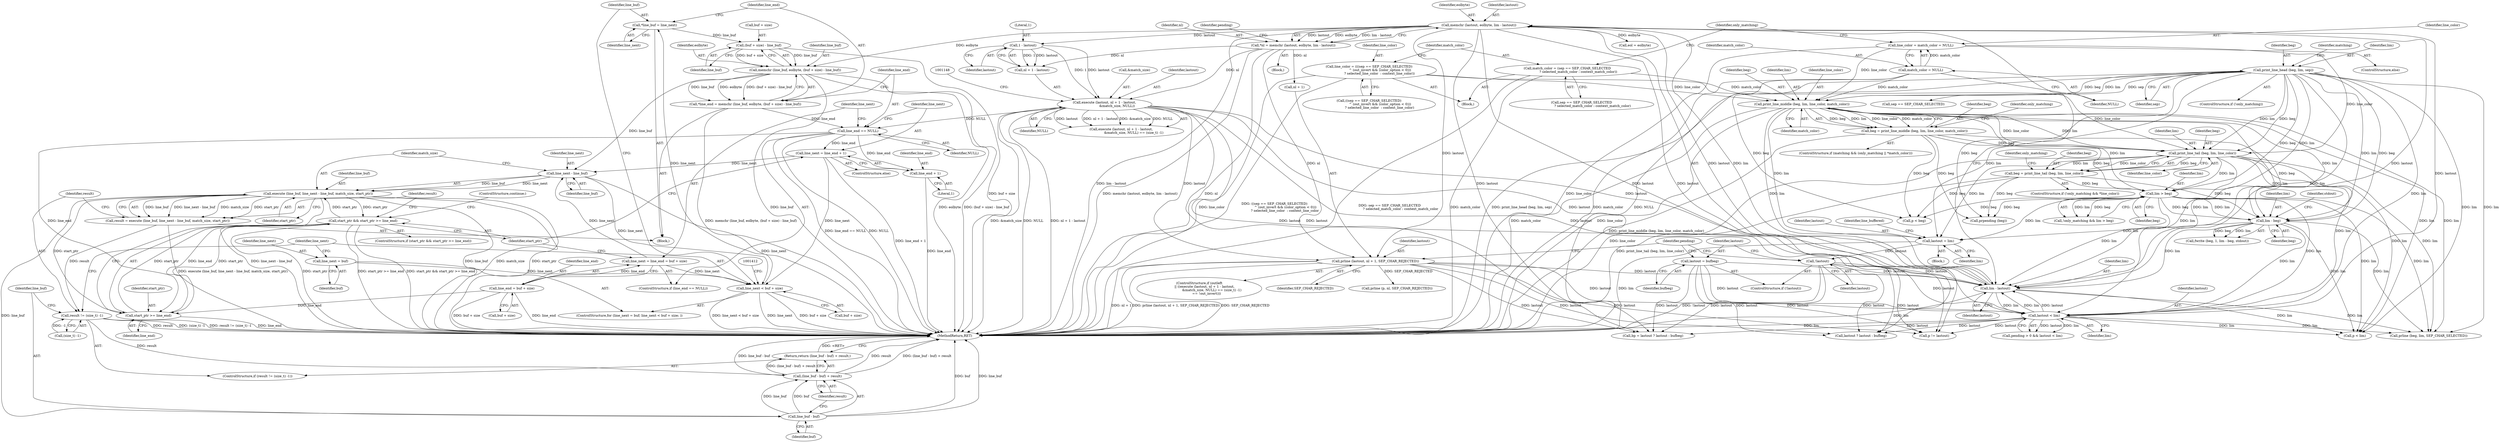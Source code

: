 digraph "0_savannah_8fcf61523644df42e1905c81bed26838e0b04f91@pointer" {
"1001350" [label="(Call,*line_buf = line_next)"];
"1001343" [label="(Call,line_next < buf + size)"];
"1001376" [label="(Call,line_next = line_end + 1)"];
"1001365" [label="(Call,line_end == NULL)"];
"1001354" [label="(Call,*line_end = memchr (line_buf, eolbyte, (buf + size) - line_buf))"];
"1001356" [label="(Call,memchr (line_buf, eolbyte, (buf + size) - line_buf))"];
"1001359" [label="(Call,(buf + size) - line_buf)"];
"1001350" [label="(Call,*line_buf = line_next)"];
"1001123" [label="(Call,memchr (lastout, eolbyte, lim - lastout))"];
"1001126" [label="(Call,lim - lastout)"];
"1001116" [label="(Call,lastout < lim)"];
"1001153" [label="(Call,prline (lastout, nl + 1, SEP_CHAR_REJECTED))"];
"1001137" [label="(Call,execute (lastout, nl + 1 - lastout,\n                        &match_size, NULL))"];
"1001141" [label="(Call,1 - lastout)"];
"1001121" [label="(Call,*nl = memchr (lastout, eolbyte, lim - lastout))"];
"1001108" [label="(Call,lastout = bufbeg)"];
"1001106" [label="(Call,!lastout)"];
"1001097" [label="(Call,lastout = lim)"];
"1001054" [label="(Call,print_line_middle (beg, lim, line_color, match_color))"];
"1000988" [label="(Call,print_line_head (beg, lim, sep))"];
"1001027" [label="(Call,line_color = match_color = NULL)"];
"1001029" [label="(Call,match_color = NULL)"];
"1001004" [label="(Call,line_color = (((sep == SEP_CHAR_SELECTED)\n                     ^ (out_invert && (color_option < 0)))\n                    ? selected_line_color  : context_line_color))"];
"1001018" [label="(Call,match_color = (sep == SEP_CHAR_SELECTED\n                     ? selected_match_color : context_match_color))"];
"1001067" [label="(Call,print_line_tail (beg, lim, line_color))"];
"1001052" [label="(Call,beg = print_line_middle (beg, lim, line_color, match_color))"];
"1001075" [label="(Call,lim > beg)"];
"1001065" [label="(Call,beg = print_line_tail (beg, lim, line_color))"];
"1001081" [label="(Call,lim - beg)"];
"1001392" [label="(Call,line_next - line_buf)"];
"1001368" [label="(Call,line_next = line_end = buf + size)"];
"1001370" [label="(Call,line_end = buf + size)"];
"1001340" [label="(Call,line_next = buf)"];
"1001390" [label="(Call,execute (line_buf, line_next - line_buf, match_size, start_ptr))"];
"1001382" [label="(Call,start_ptr && start_ptr >= line_end)"];
"1001384" [label="(Call,start_ptr >= line_end)"];
"1001388" [label="(Call,result = execute (line_buf, line_next - line_buf, match_size, start_ptr))"];
"1001398" [label="(Call,result != (size_t) -1)"];
"1001405" [label="(Call,(line_buf - buf) + result)"];
"1001404" [label="(Return,return (line_buf - buf) + result;)"];
"1001406" [label="(Call,line_buf - buf)"];
"1001378" [label="(Call,line_end + 1)"];
"1001396" [label="(Identifier,start_ptr)"];
"1001045" [label="(ControlStructure,if (matching && (only_matching || *match_color)))"];
"1001415" [label="(MethodReturn,RET)"];
"1001005" [label="(Identifier,line_color)"];
"1001078" [label="(Call,fwrite (beg, 1, lim - beg, stdout))"];
"1001394" [label="(Identifier,line_buf)"];
"1001122" [label="(Identifier,nl)"];
"1001378" [label="(Call,line_end + 1)"];
"1001105" [label="(ControlStructure,if (!lastout))"];
"1001375" [label="(ControlStructure,else)"];
"1001399" [label="(Identifier,result)"];
"1001098" [label="(Identifier,lastout)"];
"1001409" [label="(Identifier,result)"];
"1000985" [label="(ControlStructure,if (!only_matching))"];
"1001074" [label="(Identifier,only_matching)"];
"1001070" [label="(Identifier,line_color)"];
"1001369" [label="(Identifier,line_next)"];
"1001059" [label="(ControlStructure,if (!only_matching && *line_color))"];
"1001388" [label="(Call,result = execute (line_buf, line_next - line_buf, match_size, start_ptr))"];
"1001144" [label="(Call,&match_size)"];
"1001356" [label="(Call,memchr (line_buf, eolbyte, (buf + size) - line_buf))"];
"1001052" [label="(Call,beg = print_line_middle (beg, lim, line_color, match_color))"];
"1001365" [label="(Call,line_end == NULL)"];
"1001384" [label="(Call,start_ptr >= line_end)"];
"1001153" [label="(Call,prline (lastout, nl + 1, SEP_CHAR_REJECTED))"];
"1001360" [label="(Call,buf + size)"];
"1000988" [label="(Call,print_line_head (beg, lim, sep))"];
"1001169" [label="(Call,eol = eolbyte)"];
"1001185" [label="(Call,lastout ? lastout : bufbeg)"];
"1001146" [label="(Identifier,NULL)"];
"1001065" [label="(Call,beg = print_line_tail (beg, lim, line_color))"];
"1001004" [label="(Call,line_color = (((sep == SEP_CHAR_SELECTED)\n                     ^ (out_invert && (color_option < 0)))\n                    ? selected_line_color  : context_line_color))"];
"1001376" [label="(Call,line_next = line_end + 1)"];
"1001053" [label="(Identifier,beg)"];
"1001391" [label="(Identifier,line_buf)"];
"1001405" [label="(Call,(line_buf - buf) + result)"];
"1000981" [label="(Block,)"];
"1001055" [label="(Identifier,beg)"];
"1001181" [label="(Call,prpending (beg))"];
"1001379" [label="(Identifier,line_end)"];
"1001357" [label="(Identifier,line_buf)"];
"1001121" [label="(Call,*nl = memchr (lastout, eolbyte, lim - lastout))"];
"1001068" [label="(Identifier,beg)"];
"1001112" [label="(Call,pending > 0 && lastout < lim)"];
"1001141" [label="(Call,1 - lastout)"];
"1001343" [label="(Call,line_next < buf + size)"];
"1001340" [label="(Call,line_next = buf)"];
"1001348" [label="(Block,)"];
"1000993" [label="(Identifier,matching)"];
"1001099" [label="(Identifier,lim)"];
"1001398" [label="(Call,result != (size_t) -1)"];
"1001035" [label="(Identifier,only_matching)"];
"1001018" [label="(Call,match_color = (sep == SEP_CHAR_SELECTED\n                     ? selected_match_color : context_match_color))"];
"1001003" [label="(Block,)"];
"1001066" [label="(Identifier,beg)"];
"1000990" [label="(Identifier,lim)"];
"1001031" [label="(Identifier,NULL)"];
"1001380" [label="(Literal,1)"];
"1001250" [label="(Call,prline (p, nl, SEP_CHAR_REJECTED))"];
"1001397" [label="(ControlStructure,if (result != (size_t) -1))"];
"1001370" [label="(Call,line_end = buf + size)"];
"1001109" [label="(Identifier,lastout)"];
"1001069" [label="(Identifier,lim)"];
"1001142" [label="(Literal,1)"];
"1001056" [label="(Identifier,lim)"];
"1001377" [label="(Identifier,line_next)"];
"1001392" [label="(Call,line_next - line_buf)"];
"1001219" [label="(Call,p != lastout)"];
"1001029" [label="(Call,match_color = NULL)"];
"1001359" [label="(Call,(buf + size) - line_buf)"];
"1001125" [label="(Identifier,eolbyte)"];
"1001138" [label="(Identifier,lastout)"];
"1001132" [label="(ControlStructure,if (outleft\n          || ((execute (lastout, nl + 1 - lastout,\n                        &match_size, NULL) == (size_t) -1)\n              == !out_invert)))"];
"1001107" [label="(Identifier,lastout)"];
"1001097" [label="(Call,lastout = lim)"];
"1001235" [label="(Call,p < beg)"];
"1001155" [label="(Call,nl + 1)"];
"1001350" [label="(Call,*line_buf = line_next)"];
"1000989" [label="(Identifier,beg)"];
"1001116" [label="(Call,lastout < lim)"];
"1000995" [label="(Call,sep == SEP_CHAR_SELECTED)"];
"1001382" [label="(Call,start_ptr && start_ptr >= line_end)"];
"1001077" [label="(Identifier,beg)"];
"1001106" [label="(Call,!lastout)"];
"1001358" [label="(Identifier,eolbyte)"];
"1001108" [label="(Call,lastout = bufbeg)"];
"1001372" [label="(Call,buf + size)"];
"1001364" [label="(ControlStructure,if (line_end == NULL))"];
"1000991" [label="(Identifier,sep)"];
"1001030" [label="(Identifier,match_color)"];
"1001054" [label="(Call,print_line_middle (beg, lim, line_color, match_color))"];
"1001386" [label="(Identifier,line_end)"];
"1001400" [label="(Call,(size_t) -1)"];
"1001341" [label="(Identifier,line_next)"];
"1001117" [label="(Identifier,lastout)"];
"1001344" [label="(Identifier,line_next)"];
"1001128" [label="(Identifier,lastout)"];
"1001154" [label="(Identifier,lastout)"];
"1001342" [label="(Identifier,buf)"];
"1001082" [label="(Identifier,lim)"];
"1001354" [label="(Call,*line_end = memchr (line_buf, eolbyte, (buf + size) - line_buf))"];
"1001139" [label="(Call,nl + 1 - lastout)"];
"1001006" [label="(Call,((sep == SEP_CHAR_SELECTED)\n                     ^ (out_invert && (color_option < 0)))\n                    ? selected_line_color  : context_line_color)"];
"1001081" [label="(Call,lim - beg)"];
"1001067" [label="(Call,print_line_tail (beg, lim, line_color))"];
"1001390" [label="(Call,execute (line_buf, line_next - line_buf, match_size, start_ptr))"];
"1001408" [label="(Identifier,buf)"];
"1001352" [label="(Identifier,line_next)"];
"1001118" [label="(Identifier,lim)"];
"1001363" [label="(Identifier,line_buf)"];
"1001062" [label="(Identifier,only_matching)"];
"1001137" [label="(Call,execute (lastout, nl + 1 - lastout,\n                        &match_size, NULL))"];
"1001371" [label="(Identifier,line_end)"];
"1001367" [label="(Identifier,NULL)"];
"1001126" [label="(Call,lim - lastout)"];
"1001351" [label="(Identifier,line_buf)"];
"1001027" [label="(Call,line_color = match_color = NULL)"];
"1001020" [label="(Call,sep == SEP_CHAR_SELECTED\n                     ? selected_match_color : context_match_color)"];
"1001123" [label="(Call,memchr (lastout, eolbyte, lim - lastout))"];
"1001404" [label="(Return,return (line_buf - buf) + result;)"];
"1001110" [label="(Identifier,bufbeg)"];
"1001345" [label="(Call,buf + size)"];
"1001127" [label="(Identifier,lim)"];
"1001026" [label="(ControlStructure,else)"];
"1001406" [label="(Call,line_buf - buf)"];
"1001393" [label="(Identifier,line_next)"];
"1001131" [label="(Identifier,pending)"];
"1001395" [label="(Identifier,match_size)"];
"1001407" [label="(Identifier,line_buf)"];
"1001028" [label="(Identifier,line_color)"];
"1001389" [label="(Identifier,result)"];
"1001183" [label="(Call,bp = lastout ? lastout : bufbeg)"];
"1001084" [label="(Identifier,stdout)"];
"1001057" [label="(Identifier,line_color)"];
"1001387" [label="(ControlStructure,continue;)"];
"1001101" [label="(Identifier,line_buffered)"];
"1001058" [label="(Identifier,match_color)"];
"1001381" [label="(ControlStructure,if (start_ptr && start_ptr >= line_end))"];
"1001083" [label="(Identifier,beg)"];
"1001072" [label="(Call,!only_matching && lim > beg)"];
"1001355" [label="(Identifier,line_end)"];
"1001265" [label="(Call,p < lim)"];
"1001310" [label="(Call,prline (beg, lim, SEP_CHAR_SELECTED))"];
"1001124" [label="(Identifier,lastout)"];
"1001114" [label="(Identifier,pending)"];
"1001339" [label="(ControlStructure,for (line_next = buf; line_next < buf + size; ))"];
"1001019" [label="(Identifier,match_color)"];
"1001136" [label="(Call,execute (lastout, nl + 1 - lastout,\n                        &match_size, NULL) == (size_t) -1)"];
"1001368" [label="(Call,line_next = line_end = buf + size)"];
"1001383" [label="(Identifier,start_ptr)"];
"1001385" [label="(Identifier,start_ptr)"];
"1001366" [label="(Identifier,line_end)"];
"1001143" [label="(Identifier,lastout)"];
"1001158" [label="(Identifier,SEP_CHAR_REJECTED)"];
"1001119" [label="(Block,)"];
"1001075" [label="(Call,lim > beg)"];
"1001076" [label="(Identifier,lim)"];
"1001350" -> "1001348"  [label="AST: "];
"1001350" -> "1001352"  [label="CFG: "];
"1001351" -> "1001350"  [label="AST: "];
"1001352" -> "1001350"  [label="AST: "];
"1001355" -> "1001350"  [label="CFG: "];
"1001343" -> "1001350"  [label="DDG: line_next"];
"1001350" -> "1001359"  [label="DDG: line_buf"];
"1001343" -> "1001339"  [label="AST: "];
"1001343" -> "1001345"  [label="CFG: "];
"1001344" -> "1001343"  [label="AST: "];
"1001345" -> "1001343"  [label="AST: "];
"1001351" -> "1001343"  [label="CFG: "];
"1001412" -> "1001343"  [label="CFG: "];
"1001343" -> "1001415"  [label="DDG: line_next < buf + size"];
"1001343" -> "1001415"  [label="DDG: line_next"];
"1001343" -> "1001415"  [label="DDG: buf + size"];
"1001376" -> "1001343"  [label="DDG: line_next"];
"1001392" -> "1001343"  [label="DDG: line_next"];
"1001340" -> "1001343"  [label="DDG: line_next"];
"1001368" -> "1001343"  [label="DDG: line_next"];
"1001376" -> "1001375"  [label="AST: "];
"1001376" -> "1001378"  [label="CFG: "];
"1001377" -> "1001376"  [label="AST: "];
"1001378" -> "1001376"  [label="AST: "];
"1001383" -> "1001376"  [label="CFG: "];
"1001376" -> "1001415"  [label="DDG: line_end + 1"];
"1001365" -> "1001376"  [label="DDG: line_end"];
"1001376" -> "1001392"  [label="DDG: line_next"];
"1001365" -> "1001364"  [label="AST: "];
"1001365" -> "1001367"  [label="CFG: "];
"1001366" -> "1001365"  [label="AST: "];
"1001367" -> "1001365"  [label="AST: "];
"1001369" -> "1001365"  [label="CFG: "];
"1001377" -> "1001365"  [label="CFG: "];
"1001365" -> "1001415"  [label="DDG: line_end == NULL"];
"1001365" -> "1001415"  [label="DDG: NULL"];
"1001354" -> "1001365"  [label="DDG: line_end"];
"1001137" -> "1001365"  [label="DDG: NULL"];
"1001365" -> "1001378"  [label="DDG: line_end"];
"1001365" -> "1001384"  [label="DDG: line_end"];
"1001354" -> "1001348"  [label="AST: "];
"1001354" -> "1001356"  [label="CFG: "];
"1001355" -> "1001354"  [label="AST: "];
"1001356" -> "1001354"  [label="AST: "];
"1001366" -> "1001354"  [label="CFG: "];
"1001354" -> "1001415"  [label="DDG: memchr (line_buf, eolbyte, (buf + size) - line_buf)"];
"1001356" -> "1001354"  [label="DDG: line_buf"];
"1001356" -> "1001354"  [label="DDG: eolbyte"];
"1001356" -> "1001354"  [label="DDG: (buf + size) - line_buf"];
"1001356" -> "1001359"  [label="CFG: "];
"1001357" -> "1001356"  [label="AST: "];
"1001358" -> "1001356"  [label="AST: "];
"1001359" -> "1001356"  [label="AST: "];
"1001356" -> "1001415"  [label="DDG: line_buf"];
"1001356" -> "1001415"  [label="DDG: (buf + size) - line_buf"];
"1001356" -> "1001415"  [label="DDG: eolbyte"];
"1001359" -> "1001356"  [label="DDG: line_buf"];
"1001359" -> "1001356"  [label="DDG: buf + size"];
"1001123" -> "1001356"  [label="DDG: eolbyte"];
"1001356" -> "1001392"  [label="DDG: line_buf"];
"1001359" -> "1001363"  [label="CFG: "];
"1001360" -> "1001359"  [label="AST: "];
"1001363" -> "1001359"  [label="AST: "];
"1001359" -> "1001415"  [label="DDG: buf + size"];
"1001123" -> "1001121"  [label="AST: "];
"1001123" -> "1001126"  [label="CFG: "];
"1001124" -> "1001123"  [label="AST: "];
"1001125" -> "1001123"  [label="AST: "];
"1001126" -> "1001123"  [label="AST: "];
"1001121" -> "1001123"  [label="CFG: "];
"1001123" -> "1001415"  [label="DDG: lim - lastout"];
"1001123" -> "1001116"  [label="DDG: lastout"];
"1001123" -> "1001121"  [label="DDG: lastout"];
"1001123" -> "1001121"  [label="DDG: eolbyte"];
"1001123" -> "1001121"  [label="DDG: lim - lastout"];
"1001126" -> "1001123"  [label="DDG: lastout"];
"1001126" -> "1001123"  [label="DDG: lim"];
"1001123" -> "1001126"  [label="DDG: lastout"];
"1001123" -> "1001141"  [label="DDG: lastout"];
"1001123" -> "1001153"  [label="DDG: lastout"];
"1001123" -> "1001169"  [label="DDG: eolbyte"];
"1001123" -> "1001183"  [label="DDG: lastout"];
"1001123" -> "1001185"  [label="DDG: lastout"];
"1001123" -> "1001219"  [label="DDG: lastout"];
"1001126" -> "1001128"  [label="CFG: "];
"1001127" -> "1001126"  [label="AST: "];
"1001128" -> "1001126"  [label="AST: "];
"1001126" -> "1001415"  [label="DDG: lim"];
"1001126" -> "1001116"  [label="DDG: lim"];
"1001116" -> "1001126"  [label="DDG: lim"];
"1001116" -> "1001126"  [label="DDG: lastout"];
"1001054" -> "1001126"  [label="DDG: lim"];
"1000988" -> "1001126"  [label="DDG: lim"];
"1001067" -> "1001126"  [label="DDG: lim"];
"1001075" -> "1001126"  [label="DDG: lim"];
"1001081" -> "1001126"  [label="DDG: lim"];
"1001153" -> "1001126"  [label="DDG: lastout"];
"1001108" -> "1001126"  [label="DDG: lastout"];
"1001137" -> "1001126"  [label="DDG: lastout"];
"1001106" -> "1001126"  [label="DDG: lastout"];
"1001126" -> "1001265"  [label="DDG: lim"];
"1001126" -> "1001310"  [label="DDG: lim"];
"1001116" -> "1001112"  [label="AST: "];
"1001116" -> "1001118"  [label="CFG: "];
"1001117" -> "1001116"  [label="AST: "];
"1001118" -> "1001116"  [label="AST: "];
"1001112" -> "1001116"  [label="CFG: "];
"1001116" -> "1001415"  [label="DDG: lim"];
"1001116" -> "1001112"  [label="DDG: lastout"];
"1001116" -> "1001112"  [label="DDG: lim"];
"1001153" -> "1001116"  [label="DDG: lastout"];
"1001108" -> "1001116"  [label="DDG: lastout"];
"1001137" -> "1001116"  [label="DDG: lastout"];
"1001106" -> "1001116"  [label="DDG: lastout"];
"1001054" -> "1001116"  [label="DDG: lim"];
"1000988" -> "1001116"  [label="DDG: lim"];
"1001067" -> "1001116"  [label="DDG: lim"];
"1001075" -> "1001116"  [label="DDG: lim"];
"1001081" -> "1001116"  [label="DDG: lim"];
"1001116" -> "1001183"  [label="DDG: lastout"];
"1001116" -> "1001185"  [label="DDG: lastout"];
"1001116" -> "1001219"  [label="DDG: lastout"];
"1001116" -> "1001265"  [label="DDG: lim"];
"1001116" -> "1001310"  [label="DDG: lim"];
"1001153" -> "1001132"  [label="AST: "];
"1001153" -> "1001158"  [label="CFG: "];
"1001154" -> "1001153"  [label="AST: "];
"1001155" -> "1001153"  [label="AST: "];
"1001158" -> "1001153"  [label="AST: "];
"1001114" -> "1001153"  [label="CFG: "];
"1001153" -> "1001415"  [label="DDG: nl + 1"];
"1001153" -> "1001415"  [label="DDG: prline (lastout, nl + 1, SEP_CHAR_REJECTED)"];
"1001153" -> "1001415"  [label="DDG: SEP_CHAR_REJECTED"];
"1001137" -> "1001153"  [label="DDG: lastout"];
"1001121" -> "1001153"  [label="DDG: nl"];
"1001153" -> "1001183"  [label="DDG: lastout"];
"1001153" -> "1001185"  [label="DDG: lastout"];
"1001153" -> "1001219"  [label="DDG: lastout"];
"1001153" -> "1001250"  [label="DDG: SEP_CHAR_REJECTED"];
"1001137" -> "1001136"  [label="AST: "];
"1001137" -> "1001146"  [label="CFG: "];
"1001138" -> "1001137"  [label="AST: "];
"1001139" -> "1001137"  [label="AST: "];
"1001144" -> "1001137"  [label="AST: "];
"1001146" -> "1001137"  [label="AST: "];
"1001148" -> "1001137"  [label="CFG: "];
"1001137" -> "1001415"  [label="DDG: NULL"];
"1001137" -> "1001415"  [label="DDG: nl + 1 - lastout"];
"1001137" -> "1001415"  [label="DDG: &match_size"];
"1001137" -> "1001136"  [label="DDG: lastout"];
"1001137" -> "1001136"  [label="DDG: nl + 1 - lastout"];
"1001137" -> "1001136"  [label="DDG: &match_size"];
"1001137" -> "1001136"  [label="DDG: NULL"];
"1001141" -> "1001137"  [label="DDG: lastout"];
"1001141" -> "1001137"  [label="DDG: 1"];
"1001121" -> "1001137"  [label="DDG: nl"];
"1001137" -> "1001183"  [label="DDG: lastout"];
"1001137" -> "1001185"  [label="DDG: lastout"];
"1001137" -> "1001219"  [label="DDG: lastout"];
"1001141" -> "1001139"  [label="AST: "];
"1001141" -> "1001143"  [label="CFG: "];
"1001142" -> "1001141"  [label="AST: "];
"1001143" -> "1001141"  [label="AST: "];
"1001139" -> "1001141"  [label="CFG: "];
"1001141" -> "1001139"  [label="DDG: 1"];
"1001141" -> "1001139"  [label="DDG: lastout"];
"1001121" -> "1001119"  [label="AST: "];
"1001122" -> "1001121"  [label="AST: "];
"1001131" -> "1001121"  [label="CFG: "];
"1001121" -> "1001415"  [label="DDG: memchr (lastout, eolbyte, lim - lastout)"];
"1001121" -> "1001415"  [label="DDG: nl"];
"1001121" -> "1001139"  [label="DDG: nl"];
"1001121" -> "1001155"  [label="DDG: nl"];
"1001108" -> "1001105"  [label="AST: "];
"1001108" -> "1001110"  [label="CFG: "];
"1001109" -> "1001108"  [label="AST: "];
"1001110" -> "1001108"  [label="AST: "];
"1001114" -> "1001108"  [label="CFG: "];
"1001108" -> "1001183"  [label="DDG: lastout"];
"1001108" -> "1001185"  [label="DDG: lastout"];
"1001108" -> "1001219"  [label="DDG: lastout"];
"1001106" -> "1001105"  [label="AST: "];
"1001106" -> "1001107"  [label="CFG: "];
"1001107" -> "1001106"  [label="AST: "];
"1001109" -> "1001106"  [label="CFG: "];
"1001114" -> "1001106"  [label="CFG: "];
"1001106" -> "1001415"  [label="DDG: !lastout"];
"1001097" -> "1001106"  [label="DDG: lastout"];
"1001106" -> "1001183"  [label="DDG: lastout"];
"1001106" -> "1001185"  [label="DDG: lastout"];
"1001106" -> "1001219"  [label="DDG: lastout"];
"1001097" -> "1000981"  [label="AST: "];
"1001097" -> "1001099"  [label="CFG: "];
"1001098" -> "1001097"  [label="AST: "];
"1001099" -> "1001097"  [label="AST: "];
"1001101" -> "1001097"  [label="CFG: "];
"1001097" -> "1001415"  [label="DDG: lim"];
"1001054" -> "1001097"  [label="DDG: lim"];
"1000988" -> "1001097"  [label="DDG: lim"];
"1001067" -> "1001097"  [label="DDG: lim"];
"1001075" -> "1001097"  [label="DDG: lim"];
"1001081" -> "1001097"  [label="DDG: lim"];
"1001054" -> "1001052"  [label="AST: "];
"1001054" -> "1001058"  [label="CFG: "];
"1001055" -> "1001054"  [label="AST: "];
"1001056" -> "1001054"  [label="AST: "];
"1001057" -> "1001054"  [label="AST: "];
"1001058" -> "1001054"  [label="AST: "];
"1001052" -> "1001054"  [label="CFG: "];
"1001054" -> "1001415"  [label="DDG: line_color"];
"1001054" -> "1001415"  [label="DDG: match_color"];
"1001054" -> "1001052"  [label="DDG: beg"];
"1001054" -> "1001052"  [label="DDG: lim"];
"1001054" -> "1001052"  [label="DDG: line_color"];
"1001054" -> "1001052"  [label="DDG: match_color"];
"1000988" -> "1001054"  [label="DDG: beg"];
"1000988" -> "1001054"  [label="DDG: lim"];
"1001027" -> "1001054"  [label="DDG: line_color"];
"1001004" -> "1001054"  [label="DDG: line_color"];
"1001018" -> "1001054"  [label="DDG: match_color"];
"1001029" -> "1001054"  [label="DDG: match_color"];
"1001054" -> "1001067"  [label="DDG: lim"];
"1001054" -> "1001067"  [label="DDG: line_color"];
"1001054" -> "1001075"  [label="DDG: lim"];
"1001054" -> "1001081"  [label="DDG: lim"];
"1001054" -> "1001265"  [label="DDG: lim"];
"1001054" -> "1001310"  [label="DDG: lim"];
"1000988" -> "1000985"  [label="AST: "];
"1000988" -> "1000991"  [label="CFG: "];
"1000989" -> "1000988"  [label="AST: "];
"1000990" -> "1000988"  [label="AST: "];
"1000991" -> "1000988"  [label="AST: "];
"1000993" -> "1000988"  [label="CFG: "];
"1000988" -> "1001415"  [label="DDG: print_line_head (beg, lim, sep)"];
"1000988" -> "1000995"  [label="DDG: sep"];
"1000988" -> "1001067"  [label="DDG: beg"];
"1000988" -> "1001067"  [label="DDG: lim"];
"1000988" -> "1001075"  [label="DDG: lim"];
"1000988" -> "1001075"  [label="DDG: beg"];
"1000988" -> "1001081"  [label="DDG: lim"];
"1000988" -> "1001081"  [label="DDG: beg"];
"1000988" -> "1001181"  [label="DDG: beg"];
"1000988" -> "1001235"  [label="DDG: beg"];
"1000988" -> "1001265"  [label="DDG: lim"];
"1000988" -> "1001310"  [label="DDG: lim"];
"1001027" -> "1001026"  [label="AST: "];
"1001027" -> "1001029"  [label="CFG: "];
"1001028" -> "1001027"  [label="AST: "];
"1001029" -> "1001027"  [label="AST: "];
"1001035" -> "1001027"  [label="CFG: "];
"1001027" -> "1001415"  [label="DDG: line_color"];
"1001029" -> "1001027"  [label="DDG: match_color"];
"1001027" -> "1001067"  [label="DDG: line_color"];
"1001029" -> "1001031"  [label="CFG: "];
"1001030" -> "1001029"  [label="AST: "];
"1001031" -> "1001029"  [label="AST: "];
"1001029" -> "1001415"  [label="DDG: match_color"];
"1001029" -> "1001415"  [label="DDG: NULL"];
"1001004" -> "1001003"  [label="AST: "];
"1001004" -> "1001006"  [label="CFG: "];
"1001005" -> "1001004"  [label="AST: "];
"1001006" -> "1001004"  [label="AST: "];
"1001019" -> "1001004"  [label="CFG: "];
"1001004" -> "1001415"  [label="DDG: line_color"];
"1001004" -> "1001415"  [label="DDG: ((sep == SEP_CHAR_SELECTED)\n                     ^ (out_invert && (color_option < 0)))\n                    ? selected_line_color  : context_line_color"];
"1001004" -> "1001067"  [label="DDG: line_color"];
"1001018" -> "1001003"  [label="AST: "];
"1001018" -> "1001020"  [label="CFG: "];
"1001019" -> "1001018"  [label="AST: "];
"1001020" -> "1001018"  [label="AST: "];
"1001035" -> "1001018"  [label="CFG: "];
"1001018" -> "1001415"  [label="DDG: match_color"];
"1001018" -> "1001415"  [label="DDG: sep == SEP_CHAR_SELECTED\n                     ? selected_match_color : context_match_color"];
"1001067" -> "1001065"  [label="AST: "];
"1001067" -> "1001070"  [label="CFG: "];
"1001068" -> "1001067"  [label="AST: "];
"1001069" -> "1001067"  [label="AST: "];
"1001070" -> "1001067"  [label="AST: "];
"1001065" -> "1001067"  [label="CFG: "];
"1001067" -> "1001415"  [label="DDG: line_color"];
"1001067" -> "1001065"  [label="DDG: beg"];
"1001067" -> "1001065"  [label="DDG: lim"];
"1001067" -> "1001065"  [label="DDG: line_color"];
"1001052" -> "1001067"  [label="DDG: beg"];
"1001067" -> "1001075"  [label="DDG: lim"];
"1001067" -> "1001081"  [label="DDG: lim"];
"1001067" -> "1001265"  [label="DDG: lim"];
"1001067" -> "1001310"  [label="DDG: lim"];
"1001052" -> "1001045"  [label="AST: "];
"1001053" -> "1001052"  [label="AST: "];
"1001062" -> "1001052"  [label="CFG: "];
"1001052" -> "1001415"  [label="DDG: print_line_middle (beg, lim, line_color, match_color)"];
"1001052" -> "1001075"  [label="DDG: beg"];
"1001052" -> "1001081"  [label="DDG: beg"];
"1001052" -> "1001181"  [label="DDG: beg"];
"1001052" -> "1001235"  [label="DDG: beg"];
"1001075" -> "1001072"  [label="AST: "];
"1001075" -> "1001077"  [label="CFG: "];
"1001076" -> "1001075"  [label="AST: "];
"1001077" -> "1001075"  [label="AST: "];
"1001072" -> "1001075"  [label="CFG: "];
"1001075" -> "1001072"  [label="DDG: lim"];
"1001075" -> "1001072"  [label="DDG: beg"];
"1001065" -> "1001075"  [label="DDG: beg"];
"1001075" -> "1001081"  [label="DDG: lim"];
"1001075" -> "1001081"  [label="DDG: beg"];
"1001075" -> "1001181"  [label="DDG: beg"];
"1001075" -> "1001235"  [label="DDG: beg"];
"1001075" -> "1001265"  [label="DDG: lim"];
"1001075" -> "1001310"  [label="DDG: lim"];
"1001065" -> "1001059"  [label="AST: "];
"1001066" -> "1001065"  [label="AST: "];
"1001074" -> "1001065"  [label="CFG: "];
"1001065" -> "1001415"  [label="DDG: print_line_tail (beg, lim, line_color)"];
"1001065" -> "1001081"  [label="DDG: beg"];
"1001065" -> "1001181"  [label="DDG: beg"];
"1001065" -> "1001235"  [label="DDG: beg"];
"1001081" -> "1001078"  [label="AST: "];
"1001081" -> "1001083"  [label="CFG: "];
"1001082" -> "1001081"  [label="AST: "];
"1001083" -> "1001081"  [label="AST: "];
"1001084" -> "1001081"  [label="CFG: "];
"1001081" -> "1001078"  [label="DDG: beg"];
"1001081" -> "1001078"  [label="DDG: lim"];
"1001081" -> "1001265"  [label="DDG: lim"];
"1001081" -> "1001310"  [label="DDG: lim"];
"1001392" -> "1001390"  [label="AST: "];
"1001392" -> "1001394"  [label="CFG: "];
"1001393" -> "1001392"  [label="AST: "];
"1001394" -> "1001392"  [label="AST: "];
"1001395" -> "1001392"  [label="CFG: "];
"1001392" -> "1001415"  [label="DDG: line_next"];
"1001392" -> "1001390"  [label="DDG: line_buf"];
"1001392" -> "1001390"  [label="DDG: line_next"];
"1001368" -> "1001392"  [label="DDG: line_next"];
"1001368" -> "1001364"  [label="AST: "];
"1001368" -> "1001370"  [label="CFG: "];
"1001369" -> "1001368"  [label="AST: "];
"1001370" -> "1001368"  [label="AST: "];
"1001383" -> "1001368"  [label="CFG: "];
"1001370" -> "1001368"  [label="DDG: line_end"];
"1001370" -> "1001372"  [label="CFG: "];
"1001371" -> "1001370"  [label="AST: "];
"1001372" -> "1001370"  [label="AST: "];
"1001370" -> "1001415"  [label="DDG: line_end"];
"1001370" -> "1001415"  [label="DDG: buf + size"];
"1001370" -> "1001384"  [label="DDG: line_end"];
"1001340" -> "1001339"  [label="AST: "];
"1001340" -> "1001342"  [label="CFG: "];
"1001341" -> "1001340"  [label="AST: "];
"1001342" -> "1001340"  [label="AST: "];
"1001344" -> "1001340"  [label="CFG: "];
"1001390" -> "1001388"  [label="AST: "];
"1001390" -> "1001396"  [label="CFG: "];
"1001391" -> "1001390"  [label="AST: "];
"1001395" -> "1001390"  [label="AST: "];
"1001396" -> "1001390"  [label="AST: "];
"1001388" -> "1001390"  [label="CFG: "];
"1001390" -> "1001415"  [label="DDG: line_next - line_buf"];
"1001390" -> "1001415"  [label="DDG: line_buf"];
"1001390" -> "1001415"  [label="DDG: match_size"];
"1001390" -> "1001415"  [label="DDG: start_ptr"];
"1001390" -> "1001382"  [label="DDG: start_ptr"];
"1001390" -> "1001384"  [label="DDG: start_ptr"];
"1001390" -> "1001388"  [label="DDG: line_buf"];
"1001390" -> "1001388"  [label="DDG: line_next - line_buf"];
"1001390" -> "1001388"  [label="DDG: match_size"];
"1001390" -> "1001388"  [label="DDG: start_ptr"];
"1001382" -> "1001390"  [label="DDG: start_ptr"];
"1001390" -> "1001406"  [label="DDG: line_buf"];
"1001382" -> "1001381"  [label="AST: "];
"1001382" -> "1001383"  [label="CFG: "];
"1001382" -> "1001384"  [label="CFG: "];
"1001383" -> "1001382"  [label="AST: "];
"1001384" -> "1001382"  [label="AST: "];
"1001387" -> "1001382"  [label="CFG: "];
"1001389" -> "1001382"  [label="CFG: "];
"1001382" -> "1001415"  [label="DDG: start_ptr"];
"1001382" -> "1001415"  [label="DDG: start_ptr >= line_end"];
"1001382" -> "1001415"  [label="DDG: start_ptr && start_ptr >= line_end"];
"1001384" -> "1001382"  [label="DDG: start_ptr"];
"1001384" -> "1001382"  [label="DDG: line_end"];
"1001382" -> "1001384"  [label="DDG: start_ptr"];
"1001384" -> "1001386"  [label="CFG: "];
"1001385" -> "1001384"  [label="AST: "];
"1001386" -> "1001384"  [label="AST: "];
"1001384" -> "1001415"  [label="DDG: line_end"];
"1001388" -> "1001348"  [label="AST: "];
"1001389" -> "1001388"  [label="AST: "];
"1001399" -> "1001388"  [label="CFG: "];
"1001388" -> "1001415"  [label="DDG: execute (line_buf, line_next - line_buf, match_size, start_ptr)"];
"1001388" -> "1001398"  [label="DDG: result"];
"1001398" -> "1001397"  [label="AST: "];
"1001398" -> "1001400"  [label="CFG: "];
"1001399" -> "1001398"  [label="AST: "];
"1001400" -> "1001398"  [label="AST: "];
"1001344" -> "1001398"  [label="CFG: "];
"1001407" -> "1001398"  [label="CFG: "];
"1001398" -> "1001415"  [label="DDG: (size_t) -1"];
"1001398" -> "1001415"  [label="DDG: result != (size_t) -1"];
"1001398" -> "1001415"  [label="DDG: result"];
"1001400" -> "1001398"  [label="DDG: -1"];
"1001398" -> "1001405"  [label="DDG: result"];
"1001405" -> "1001404"  [label="AST: "];
"1001405" -> "1001409"  [label="CFG: "];
"1001406" -> "1001405"  [label="AST: "];
"1001409" -> "1001405"  [label="AST: "];
"1001404" -> "1001405"  [label="CFG: "];
"1001405" -> "1001415"  [label="DDG: (line_buf - buf) + result"];
"1001405" -> "1001415"  [label="DDG: line_buf - buf"];
"1001405" -> "1001415"  [label="DDG: result"];
"1001405" -> "1001404"  [label="DDG: (line_buf - buf) + result"];
"1001406" -> "1001405"  [label="DDG: line_buf"];
"1001406" -> "1001405"  [label="DDG: buf"];
"1001404" -> "1001397"  [label="AST: "];
"1001415" -> "1001404"  [label="CFG: "];
"1001404" -> "1001415"  [label="DDG: <RET>"];
"1001406" -> "1001408"  [label="CFG: "];
"1001407" -> "1001406"  [label="AST: "];
"1001408" -> "1001406"  [label="AST: "];
"1001409" -> "1001406"  [label="CFG: "];
"1001406" -> "1001415"  [label="DDG: buf"];
"1001406" -> "1001415"  [label="DDG: line_buf"];
"1001378" -> "1001380"  [label="CFG: "];
"1001379" -> "1001378"  [label="AST: "];
"1001380" -> "1001378"  [label="AST: "];
"1001378" -> "1001415"  [label="DDG: line_end"];
}

